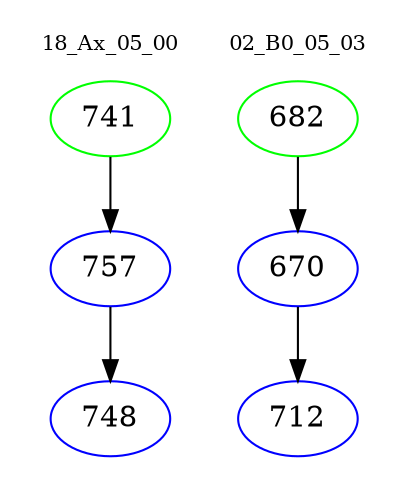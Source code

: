 digraph{
subgraph cluster_0 {
color = white
label = "18_Ax_05_00";
fontsize=10;
T0_741 [label="741", color="green"]
T0_741 -> T0_757 [color="black"]
T0_757 [label="757", color="blue"]
T0_757 -> T0_748 [color="black"]
T0_748 [label="748", color="blue"]
}
subgraph cluster_1 {
color = white
label = "02_B0_05_03";
fontsize=10;
T1_682 [label="682", color="green"]
T1_682 -> T1_670 [color="black"]
T1_670 [label="670", color="blue"]
T1_670 -> T1_712 [color="black"]
T1_712 [label="712", color="blue"]
}
}
